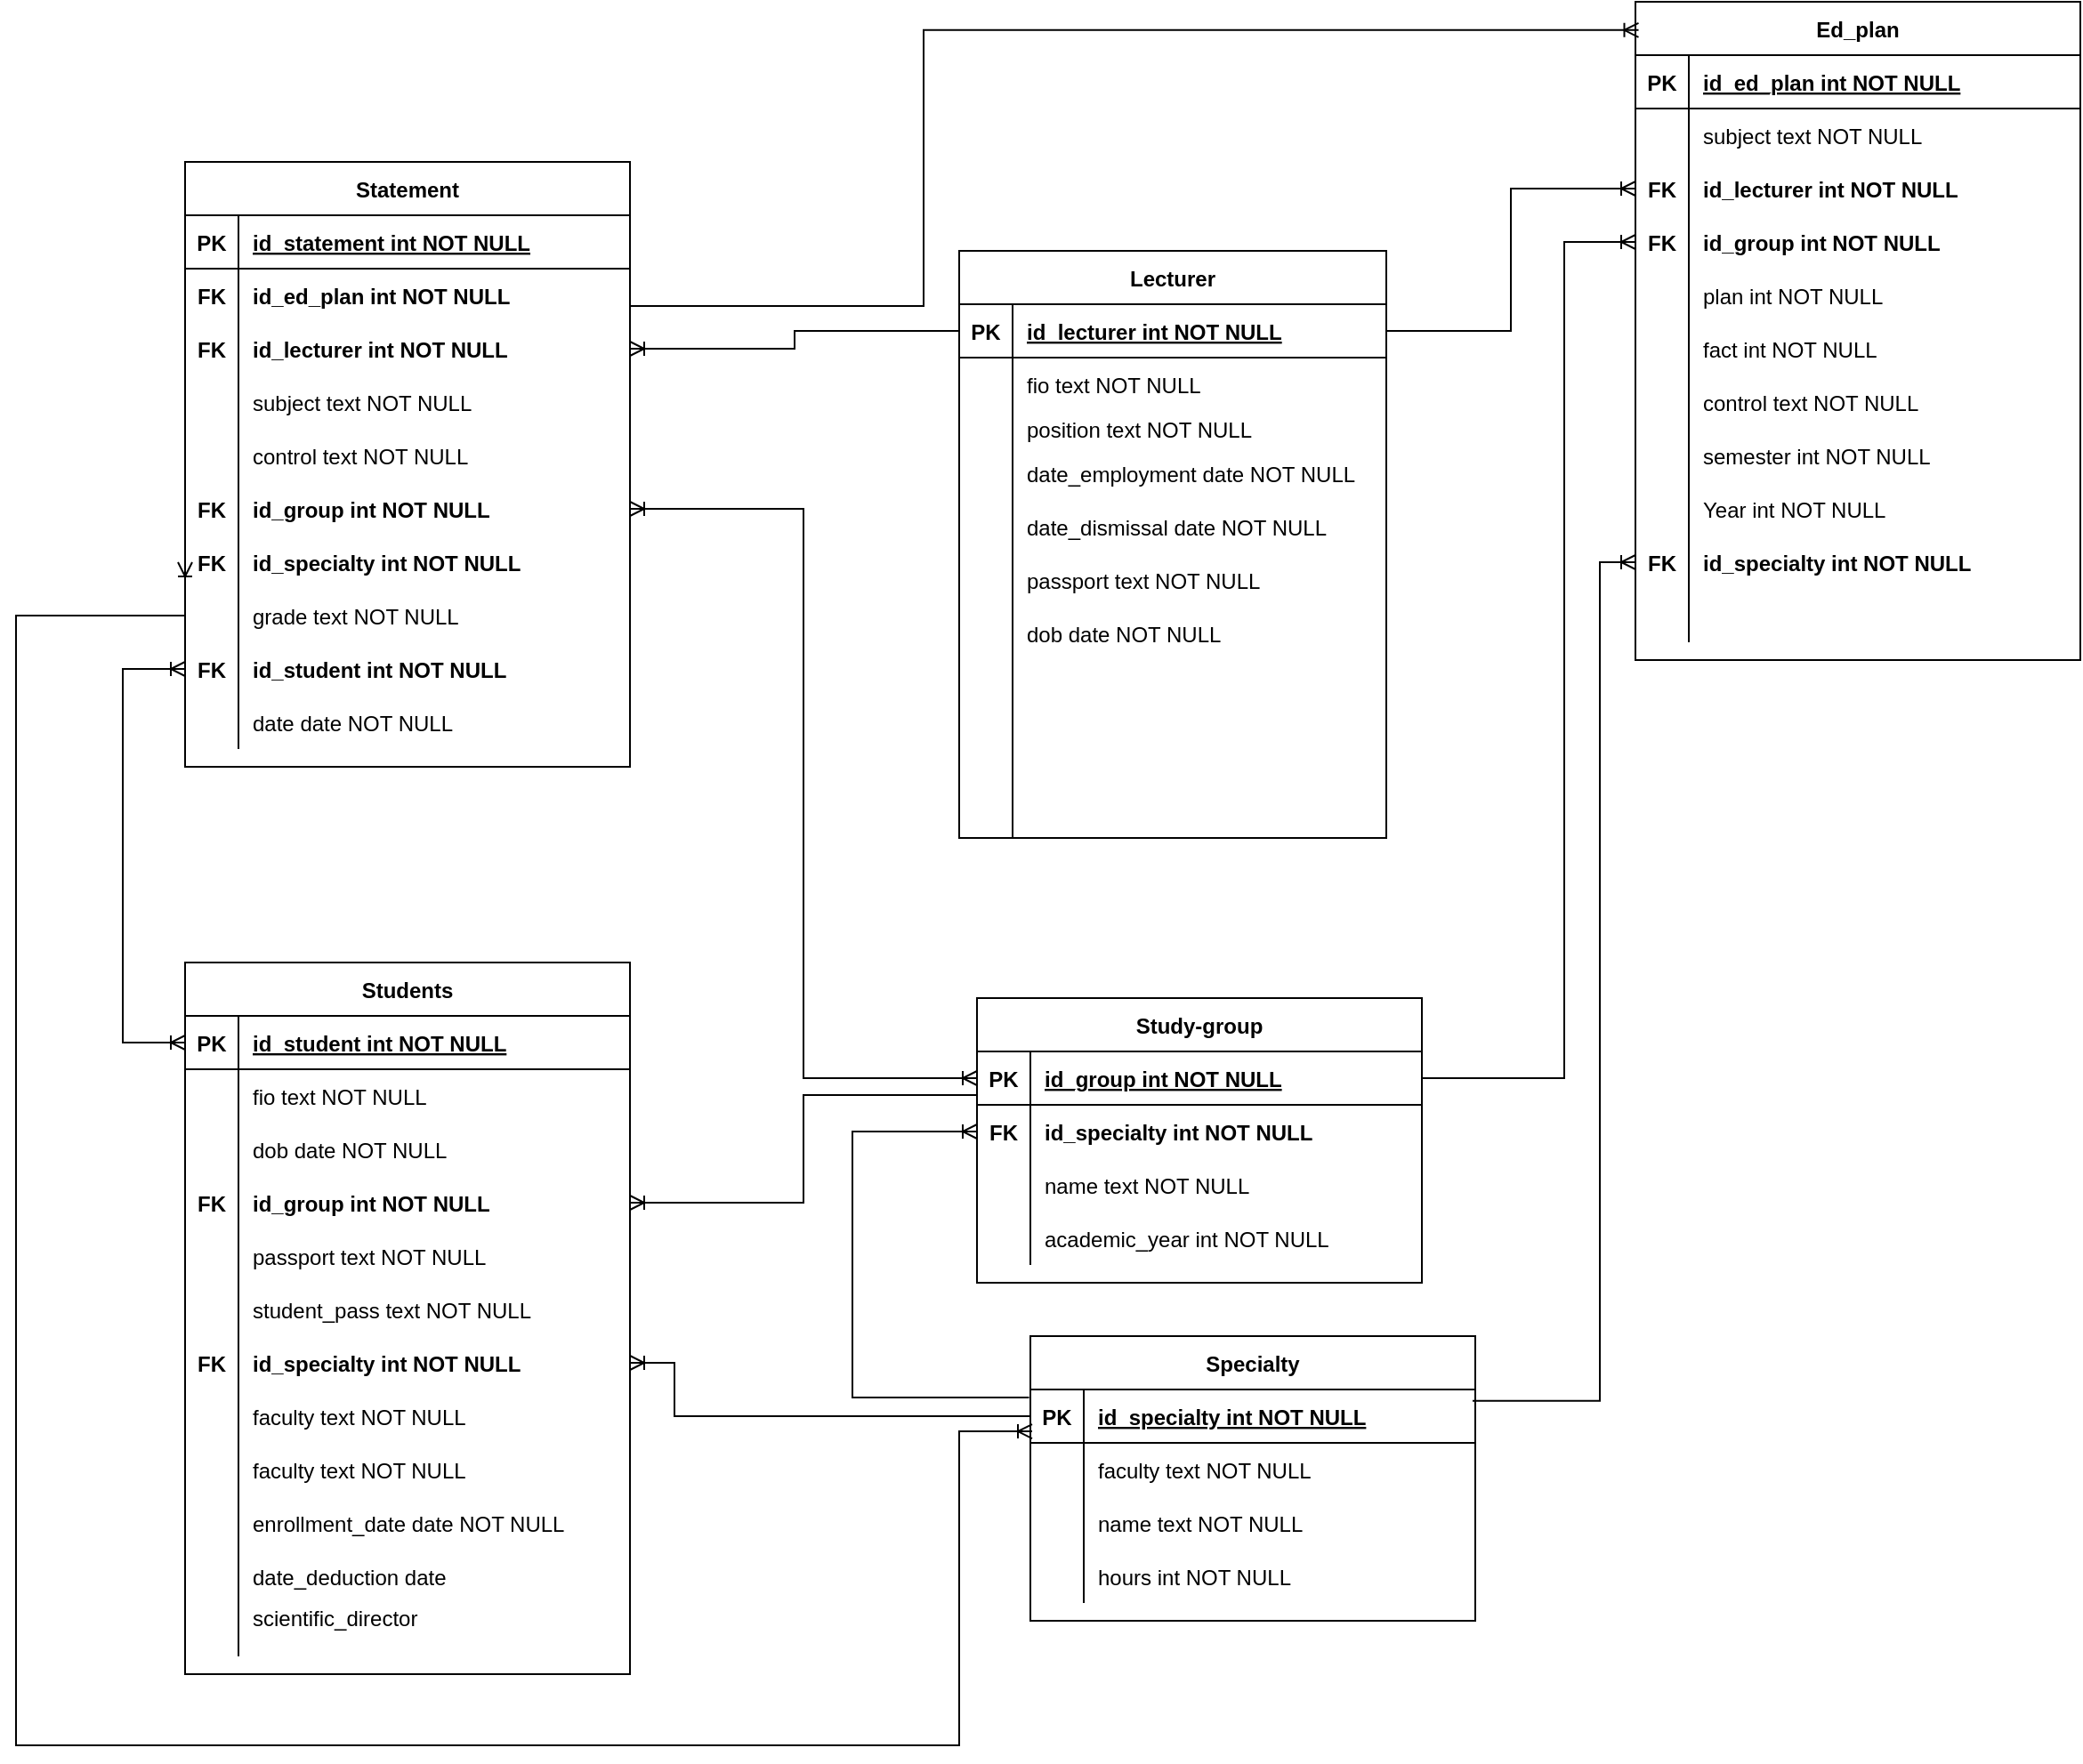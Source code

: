 <mxfile version="24.7.6">
  <diagram id="R2lEEEUBdFMjLlhIrx00" name="Page-1">
    <mxGraphModel dx="3105" dy="2538" grid="1" gridSize="10" guides="1" tooltips="1" connect="1" arrows="1" fold="1" page="1" pageScale="1" pageWidth="850" pageHeight="1100" math="0" shadow="0" extFonts="Permanent Marker^https://fonts.googleapis.com/css?family=Permanent+Marker">
      <root>
        <mxCell id="0" />
        <mxCell id="1" parent="0" />
        <mxCell id="C-vyLk0tnHw3VtMMgP7b-2" value="Study-group" style="shape=table;startSize=30;container=1;collapsible=1;childLayout=tableLayout;fixedRows=1;rowLines=0;fontStyle=1;align=center;resizeLast=1;" parent="1" vertex="1">
          <mxGeometry x="620" y="300" width="250" height="160" as="geometry" />
        </mxCell>
        <mxCell id="C-vyLk0tnHw3VtMMgP7b-3" value="" style="shape=partialRectangle;collapsible=0;dropTarget=0;pointerEvents=0;fillColor=none;points=[[0,0.5],[1,0.5]];portConstraint=eastwest;top=0;left=0;right=0;bottom=1;" parent="C-vyLk0tnHw3VtMMgP7b-2" vertex="1">
          <mxGeometry y="30" width="250" height="30" as="geometry" />
        </mxCell>
        <mxCell id="C-vyLk0tnHw3VtMMgP7b-4" value="PK" style="shape=partialRectangle;overflow=hidden;connectable=0;fillColor=none;top=0;left=0;bottom=0;right=0;fontStyle=1;" parent="C-vyLk0tnHw3VtMMgP7b-3" vertex="1">
          <mxGeometry width="30" height="30" as="geometry">
            <mxRectangle width="30" height="30" as="alternateBounds" />
          </mxGeometry>
        </mxCell>
        <mxCell id="C-vyLk0tnHw3VtMMgP7b-5" value="id_group int NOT NULL " style="shape=partialRectangle;overflow=hidden;connectable=0;fillColor=none;top=0;left=0;bottom=0;right=0;align=left;spacingLeft=6;fontStyle=5;" parent="C-vyLk0tnHw3VtMMgP7b-3" vertex="1">
          <mxGeometry x="30" width="220" height="30" as="geometry">
            <mxRectangle width="220" height="30" as="alternateBounds" />
          </mxGeometry>
        </mxCell>
        <mxCell id="C-vyLk0tnHw3VtMMgP7b-6" value="" style="shape=partialRectangle;collapsible=0;dropTarget=0;pointerEvents=0;fillColor=none;points=[[0,0.5],[1,0.5]];portConstraint=eastwest;top=0;left=0;right=0;bottom=0;" parent="C-vyLk0tnHw3VtMMgP7b-2" vertex="1">
          <mxGeometry y="60" width="250" height="30" as="geometry" />
        </mxCell>
        <mxCell id="C-vyLk0tnHw3VtMMgP7b-7" value="FK" style="shape=partialRectangle;overflow=hidden;connectable=0;fillColor=none;top=0;left=0;bottom=0;right=0;fontStyle=1" parent="C-vyLk0tnHw3VtMMgP7b-6" vertex="1">
          <mxGeometry width="30" height="30" as="geometry">
            <mxRectangle width="30" height="30" as="alternateBounds" />
          </mxGeometry>
        </mxCell>
        <mxCell id="C-vyLk0tnHw3VtMMgP7b-8" value="id_specialty int NOT NULL" style="shape=partialRectangle;overflow=hidden;connectable=0;fillColor=none;top=0;left=0;bottom=0;right=0;align=left;spacingLeft=6;fontStyle=1" parent="C-vyLk0tnHw3VtMMgP7b-6" vertex="1">
          <mxGeometry x="30" width="220" height="30" as="geometry">
            <mxRectangle width="220" height="30" as="alternateBounds" />
          </mxGeometry>
        </mxCell>
        <mxCell id="C-vyLk0tnHw3VtMMgP7b-9" value="" style="shape=partialRectangle;collapsible=0;dropTarget=0;pointerEvents=0;fillColor=none;points=[[0,0.5],[1,0.5]];portConstraint=eastwest;top=0;left=0;right=0;bottom=0;" parent="C-vyLk0tnHw3VtMMgP7b-2" vertex="1">
          <mxGeometry y="90" width="250" height="30" as="geometry" />
        </mxCell>
        <mxCell id="C-vyLk0tnHw3VtMMgP7b-10" value="" style="shape=partialRectangle;overflow=hidden;connectable=0;fillColor=none;top=0;left=0;bottom=0;right=0;" parent="C-vyLk0tnHw3VtMMgP7b-9" vertex="1">
          <mxGeometry width="30" height="30" as="geometry">
            <mxRectangle width="30" height="30" as="alternateBounds" />
          </mxGeometry>
        </mxCell>
        <mxCell id="C-vyLk0tnHw3VtMMgP7b-11" value="name text NOT NULL" style="shape=partialRectangle;overflow=hidden;connectable=0;fillColor=none;top=0;left=0;bottom=0;right=0;align=left;spacingLeft=6;" parent="C-vyLk0tnHw3VtMMgP7b-9" vertex="1">
          <mxGeometry x="30" width="220" height="30" as="geometry">
            <mxRectangle width="220" height="30" as="alternateBounds" />
          </mxGeometry>
        </mxCell>
        <mxCell id="3FC9JmjMIG9pnzPHYjQ4-32" value="" style="shape=partialRectangle;collapsible=0;dropTarget=0;pointerEvents=0;fillColor=none;points=[[0,0.5],[1,0.5]];portConstraint=eastwest;top=0;left=0;right=0;bottom=0;" parent="C-vyLk0tnHw3VtMMgP7b-2" vertex="1">
          <mxGeometry y="120" width="250" height="30" as="geometry" />
        </mxCell>
        <mxCell id="3FC9JmjMIG9pnzPHYjQ4-33" value="" style="shape=partialRectangle;overflow=hidden;connectable=0;fillColor=none;top=0;left=0;bottom=0;right=0;" parent="3FC9JmjMIG9pnzPHYjQ4-32" vertex="1">
          <mxGeometry width="30" height="30" as="geometry">
            <mxRectangle width="30" height="30" as="alternateBounds" />
          </mxGeometry>
        </mxCell>
        <mxCell id="3FC9JmjMIG9pnzPHYjQ4-34" value="аcademic_year int NOT NULL" style="shape=partialRectangle;overflow=hidden;connectable=0;fillColor=none;top=0;left=0;bottom=0;right=0;align=left;spacingLeft=6;" parent="3FC9JmjMIG9pnzPHYjQ4-32" vertex="1">
          <mxGeometry x="30" width="220" height="30" as="geometry">
            <mxRectangle width="220" height="30" as="alternateBounds" />
          </mxGeometry>
        </mxCell>
        <mxCell id="C-vyLk0tnHw3VtMMgP7b-13" value="Specialty" style="shape=table;startSize=30;container=1;collapsible=1;childLayout=tableLayout;fixedRows=1;rowLines=0;fontStyle=1;align=center;resizeLast=1;" parent="1" vertex="1">
          <mxGeometry x="650" y="490" width="250" height="160" as="geometry" />
        </mxCell>
        <mxCell id="C-vyLk0tnHw3VtMMgP7b-14" value="" style="shape=partialRectangle;collapsible=0;dropTarget=0;pointerEvents=0;fillColor=none;points=[[0,0.5],[1,0.5]];portConstraint=eastwest;top=0;left=0;right=0;bottom=1;" parent="C-vyLk0tnHw3VtMMgP7b-13" vertex="1">
          <mxGeometry y="30" width="250" height="30" as="geometry" />
        </mxCell>
        <mxCell id="C-vyLk0tnHw3VtMMgP7b-15" value="PK" style="shape=partialRectangle;overflow=hidden;connectable=0;fillColor=none;top=0;left=0;bottom=0;right=0;fontStyle=1;" parent="C-vyLk0tnHw3VtMMgP7b-14" vertex="1">
          <mxGeometry width="30" height="30" as="geometry">
            <mxRectangle width="30" height="30" as="alternateBounds" />
          </mxGeometry>
        </mxCell>
        <mxCell id="C-vyLk0tnHw3VtMMgP7b-16" value="id_specialty int NOT NULL " style="shape=partialRectangle;overflow=hidden;connectable=0;fillColor=none;top=0;left=0;bottom=0;right=0;align=left;spacingLeft=6;fontStyle=5;" parent="C-vyLk0tnHw3VtMMgP7b-14" vertex="1">
          <mxGeometry x="30" width="220" height="30" as="geometry">
            <mxRectangle width="220" height="30" as="alternateBounds" />
          </mxGeometry>
        </mxCell>
        <mxCell id="C-vyLk0tnHw3VtMMgP7b-17" value="" style="shape=partialRectangle;collapsible=0;dropTarget=0;pointerEvents=0;fillColor=none;points=[[0,0.5],[1,0.5]];portConstraint=eastwest;top=0;left=0;right=0;bottom=0;" parent="C-vyLk0tnHw3VtMMgP7b-13" vertex="1">
          <mxGeometry y="60" width="250" height="30" as="geometry" />
        </mxCell>
        <mxCell id="C-vyLk0tnHw3VtMMgP7b-18" value="" style="shape=partialRectangle;overflow=hidden;connectable=0;fillColor=none;top=0;left=0;bottom=0;right=0;" parent="C-vyLk0tnHw3VtMMgP7b-17" vertex="1">
          <mxGeometry width="30" height="30" as="geometry">
            <mxRectangle width="30" height="30" as="alternateBounds" />
          </mxGeometry>
        </mxCell>
        <mxCell id="C-vyLk0tnHw3VtMMgP7b-19" value="faculty text NOT NULL" style="shape=partialRectangle;overflow=hidden;connectable=0;fillColor=none;top=0;left=0;bottom=0;right=0;align=left;spacingLeft=6;" parent="C-vyLk0tnHw3VtMMgP7b-17" vertex="1">
          <mxGeometry x="30" width="220" height="30" as="geometry">
            <mxRectangle width="220" height="30" as="alternateBounds" />
          </mxGeometry>
        </mxCell>
        <mxCell id="C-vyLk0tnHw3VtMMgP7b-20" value="" style="shape=partialRectangle;collapsible=0;dropTarget=0;pointerEvents=0;fillColor=none;points=[[0,0.5],[1,0.5]];portConstraint=eastwest;top=0;left=0;right=0;bottom=0;" parent="C-vyLk0tnHw3VtMMgP7b-13" vertex="1">
          <mxGeometry y="90" width="250" height="30" as="geometry" />
        </mxCell>
        <mxCell id="C-vyLk0tnHw3VtMMgP7b-21" value="" style="shape=partialRectangle;overflow=hidden;connectable=0;fillColor=none;top=0;left=0;bottom=0;right=0;" parent="C-vyLk0tnHw3VtMMgP7b-20" vertex="1">
          <mxGeometry width="30" height="30" as="geometry">
            <mxRectangle width="30" height="30" as="alternateBounds" />
          </mxGeometry>
        </mxCell>
        <mxCell id="C-vyLk0tnHw3VtMMgP7b-22" value="name text NOT NULL" style="shape=partialRectangle;overflow=hidden;connectable=0;fillColor=none;top=0;left=0;bottom=0;right=0;align=left;spacingLeft=6;" parent="C-vyLk0tnHw3VtMMgP7b-20" vertex="1">
          <mxGeometry x="30" width="220" height="30" as="geometry">
            <mxRectangle width="220" height="30" as="alternateBounds" />
          </mxGeometry>
        </mxCell>
        <mxCell id="3FC9JmjMIG9pnzPHYjQ4-35" value="" style="shape=partialRectangle;collapsible=0;dropTarget=0;pointerEvents=0;fillColor=none;points=[[0,0.5],[1,0.5]];portConstraint=eastwest;top=0;left=0;right=0;bottom=0;" parent="C-vyLk0tnHw3VtMMgP7b-13" vertex="1">
          <mxGeometry y="120" width="250" height="30" as="geometry" />
        </mxCell>
        <mxCell id="3FC9JmjMIG9pnzPHYjQ4-36" value="" style="shape=partialRectangle;overflow=hidden;connectable=0;fillColor=none;top=0;left=0;bottom=0;right=0;" parent="3FC9JmjMIG9pnzPHYjQ4-35" vertex="1">
          <mxGeometry width="30" height="30" as="geometry">
            <mxRectangle width="30" height="30" as="alternateBounds" />
          </mxGeometry>
        </mxCell>
        <mxCell id="3FC9JmjMIG9pnzPHYjQ4-37" value="hours int NOT NULL" style="shape=partialRectangle;overflow=hidden;connectable=0;fillColor=none;top=0;left=0;bottom=0;right=0;align=left;spacingLeft=6;" parent="3FC9JmjMIG9pnzPHYjQ4-35" vertex="1">
          <mxGeometry x="30" width="220" height="30" as="geometry">
            <mxRectangle width="220" height="30" as="alternateBounds" />
          </mxGeometry>
        </mxCell>
        <mxCell id="C-vyLk0tnHw3VtMMgP7b-23" value="Students" style="shape=table;startSize=30;container=1;collapsible=1;childLayout=tableLayout;fixedRows=1;rowLines=0;fontStyle=1;align=center;resizeLast=1;" parent="1" vertex="1">
          <mxGeometry x="175" y="280" width="250" height="400" as="geometry" />
        </mxCell>
        <mxCell id="C-vyLk0tnHw3VtMMgP7b-24" value="" style="shape=partialRectangle;collapsible=0;dropTarget=0;pointerEvents=0;fillColor=none;points=[[0,0.5],[1,0.5]];portConstraint=eastwest;top=0;left=0;right=0;bottom=1;" parent="C-vyLk0tnHw3VtMMgP7b-23" vertex="1">
          <mxGeometry y="30" width="250" height="30" as="geometry" />
        </mxCell>
        <mxCell id="C-vyLk0tnHw3VtMMgP7b-25" value="PK" style="shape=partialRectangle;overflow=hidden;connectable=0;fillColor=none;top=0;left=0;bottom=0;right=0;fontStyle=1;" parent="C-vyLk0tnHw3VtMMgP7b-24" vertex="1">
          <mxGeometry width="30" height="30" as="geometry">
            <mxRectangle width="30" height="30" as="alternateBounds" />
          </mxGeometry>
        </mxCell>
        <mxCell id="C-vyLk0tnHw3VtMMgP7b-26" value="id_student int NOT NULL" style="shape=partialRectangle;overflow=hidden;connectable=0;fillColor=none;top=0;left=0;bottom=0;right=0;align=left;spacingLeft=6;fontStyle=5;" parent="C-vyLk0tnHw3VtMMgP7b-24" vertex="1">
          <mxGeometry x="30" width="220" height="30" as="geometry">
            <mxRectangle width="220" height="30" as="alternateBounds" />
          </mxGeometry>
        </mxCell>
        <mxCell id="C-vyLk0tnHw3VtMMgP7b-27" value="" style="shape=partialRectangle;collapsible=0;dropTarget=0;pointerEvents=0;fillColor=none;points=[[0,0.5],[1,0.5]];portConstraint=eastwest;top=0;left=0;right=0;bottom=0;" parent="C-vyLk0tnHw3VtMMgP7b-23" vertex="1">
          <mxGeometry y="60" width="250" height="30" as="geometry" />
        </mxCell>
        <mxCell id="C-vyLk0tnHw3VtMMgP7b-28" value="" style="shape=partialRectangle;overflow=hidden;connectable=0;fillColor=none;top=0;left=0;bottom=0;right=0;" parent="C-vyLk0tnHw3VtMMgP7b-27" vertex="1">
          <mxGeometry width="30" height="30" as="geometry">
            <mxRectangle width="30" height="30" as="alternateBounds" />
          </mxGeometry>
        </mxCell>
        <mxCell id="C-vyLk0tnHw3VtMMgP7b-29" value="fio text NOT NULL" style="shape=partialRectangle;overflow=hidden;connectable=0;fillColor=none;top=0;left=0;bottom=0;right=0;align=left;spacingLeft=6;" parent="C-vyLk0tnHw3VtMMgP7b-27" vertex="1">
          <mxGeometry x="30" width="220" height="30" as="geometry">
            <mxRectangle width="220" height="30" as="alternateBounds" />
          </mxGeometry>
        </mxCell>
        <mxCell id="3FC9JmjMIG9pnzPHYjQ4-2" value="" style="shape=partialRectangle;collapsible=0;dropTarget=0;pointerEvents=0;fillColor=none;points=[[0,0.5],[1,0.5]];portConstraint=eastwest;top=0;left=0;right=0;bottom=0;" parent="C-vyLk0tnHw3VtMMgP7b-23" vertex="1">
          <mxGeometry y="90" width="250" height="30" as="geometry" />
        </mxCell>
        <mxCell id="3FC9JmjMIG9pnzPHYjQ4-3" value="" style="shape=partialRectangle;overflow=hidden;connectable=0;fillColor=none;top=0;left=0;bottom=0;right=0;" parent="3FC9JmjMIG9pnzPHYjQ4-2" vertex="1">
          <mxGeometry width="30" height="30" as="geometry">
            <mxRectangle width="30" height="30" as="alternateBounds" />
          </mxGeometry>
        </mxCell>
        <mxCell id="3FC9JmjMIG9pnzPHYjQ4-4" value="dob date NOT NULL" style="shape=partialRectangle;overflow=hidden;connectable=0;fillColor=none;top=0;left=0;bottom=0;right=0;align=left;spacingLeft=6;" parent="3FC9JmjMIG9pnzPHYjQ4-2" vertex="1">
          <mxGeometry x="30" width="220" height="30" as="geometry">
            <mxRectangle width="220" height="30" as="alternateBounds" />
          </mxGeometry>
        </mxCell>
        <mxCell id="3FC9JmjMIG9pnzPHYjQ4-20" value="" style="shape=partialRectangle;collapsible=0;dropTarget=0;pointerEvents=0;fillColor=none;points=[[0,0.5],[1,0.5]];portConstraint=eastwest;top=0;left=0;right=0;bottom=0;" parent="C-vyLk0tnHw3VtMMgP7b-23" vertex="1">
          <mxGeometry y="120" width="250" height="30" as="geometry" />
        </mxCell>
        <mxCell id="3FC9JmjMIG9pnzPHYjQ4-21" value="FK" style="shape=partialRectangle;overflow=hidden;connectable=0;fillColor=none;top=0;left=0;bottom=0;right=0;fontStyle=1" parent="3FC9JmjMIG9pnzPHYjQ4-20" vertex="1">
          <mxGeometry width="30" height="30" as="geometry">
            <mxRectangle width="30" height="30" as="alternateBounds" />
          </mxGeometry>
        </mxCell>
        <mxCell id="3FC9JmjMIG9pnzPHYjQ4-22" value="id_group int NOT NULL" style="shape=partialRectangle;overflow=hidden;connectable=0;fillColor=none;top=0;left=0;bottom=0;right=0;align=left;spacingLeft=6;fontStyle=1" parent="3FC9JmjMIG9pnzPHYjQ4-20" vertex="1">
          <mxGeometry x="30" width="220" height="30" as="geometry">
            <mxRectangle width="220" height="30" as="alternateBounds" />
          </mxGeometry>
        </mxCell>
        <mxCell id="3FC9JmjMIG9pnzPHYjQ4-5" value="" style="shape=partialRectangle;collapsible=0;dropTarget=0;pointerEvents=0;fillColor=none;points=[[0,0.5],[1,0.5]];portConstraint=eastwest;top=0;left=0;right=0;bottom=0;" parent="C-vyLk0tnHw3VtMMgP7b-23" vertex="1">
          <mxGeometry y="150" width="250" height="30" as="geometry" />
        </mxCell>
        <mxCell id="3FC9JmjMIG9pnzPHYjQ4-6" value="" style="shape=partialRectangle;overflow=hidden;connectable=0;fillColor=none;top=0;left=0;bottom=0;right=0;" parent="3FC9JmjMIG9pnzPHYjQ4-5" vertex="1">
          <mxGeometry width="30" height="30" as="geometry">
            <mxRectangle width="30" height="30" as="alternateBounds" />
          </mxGeometry>
        </mxCell>
        <mxCell id="3FC9JmjMIG9pnzPHYjQ4-7" value="passport text NOT NULL" style="shape=partialRectangle;overflow=hidden;connectable=0;fillColor=none;top=0;left=0;bottom=0;right=0;align=left;spacingLeft=6;" parent="3FC9JmjMIG9pnzPHYjQ4-5" vertex="1">
          <mxGeometry x="30" width="220" height="30" as="geometry">
            <mxRectangle width="220" height="30" as="alternateBounds" />
          </mxGeometry>
        </mxCell>
        <mxCell id="3FC9JmjMIG9pnzPHYjQ4-8" value="" style="shape=partialRectangle;collapsible=0;dropTarget=0;pointerEvents=0;fillColor=none;points=[[0,0.5],[1,0.5]];portConstraint=eastwest;top=0;left=0;right=0;bottom=0;" parent="C-vyLk0tnHw3VtMMgP7b-23" vertex="1">
          <mxGeometry y="180" width="250" height="30" as="geometry" />
        </mxCell>
        <mxCell id="3FC9JmjMIG9pnzPHYjQ4-9" value="" style="shape=partialRectangle;overflow=hidden;connectable=0;fillColor=none;top=0;left=0;bottom=0;right=0;" parent="3FC9JmjMIG9pnzPHYjQ4-8" vertex="1">
          <mxGeometry width="30" height="30" as="geometry">
            <mxRectangle width="30" height="30" as="alternateBounds" />
          </mxGeometry>
        </mxCell>
        <mxCell id="3FC9JmjMIG9pnzPHYjQ4-10" value="student_pass text NOT NULL" style="shape=partialRectangle;overflow=hidden;connectable=0;fillColor=none;top=0;left=0;bottom=0;right=0;align=left;spacingLeft=6;" parent="3FC9JmjMIG9pnzPHYjQ4-8" vertex="1">
          <mxGeometry x="30" width="220" height="30" as="geometry">
            <mxRectangle width="220" height="30" as="alternateBounds" />
          </mxGeometry>
        </mxCell>
        <mxCell id="3FC9JmjMIG9pnzPHYjQ4-11" value="" style="shape=partialRectangle;collapsible=0;dropTarget=0;pointerEvents=0;fillColor=none;points=[[0,0.5],[1,0.5]];portConstraint=eastwest;top=0;left=0;right=0;bottom=0;" parent="C-vyLk0tnHw3VtMMgP7b-23" vertex="1">
          <mxGeometry y="210" width="250" height="30" as="geometry" />
        </mxCell>
        <mxCell id="3FC9JmjMIG9pnzPHYjQ4-12" value="FK" style="shape=partialRectangle;overflow=hidden;connectable=0;fillColor=none;top=0;left=0;bottom=0;right=0;fontStyle=1" parent="3FC9JmjMIG9pnzPHYjQ4-11" vertex="1">
          <mxGeometry width="30" height="30" as="geometry">
            <mxRectangle width="30" height="30" as="alternateBounds" />
          </mxGeometry>
        </mxCell>
        <mxCell id="3FC9JmjMIG9pnzPHYjQ4-13" value="id_specialty int NOT NULL" style="shape=partialRectangle;overflow=hidden;connectable=0;fillColor=none;top=0;left=0;bottom=0;right=0;align=left;spacingLeft=6;fontStyle=1" parent="3FC9JmjMIG9pnzPHYjQ4-11" vertex="1">
          <mxGeometry x="30" width="220" height="30" as="geometry">
            <mxRectangle width="220" height="30" as="alternateBounds" />
          </mxGeometry>
        </mxCell>
        <mxCell id="3FC9JmjMIG9pnzPHYjQ4-14" value="" style="shape=partialRectangle;collapsible=0;dropTarget=0;pointerEvents=0;fillColor=none;points=[[0,0.5],[1,0.5]];portConstraint=eastwest;top=0;left=0;right=0;bottom=0;" parent="C-vyLk0tnHw3VtMMgP7b-23" vertex="1">
          <mxGeometry y="240" width="250" height="30" as="geometry" />
        </mxCell>
        <mxCell id="3FC9JmjMIG9pnzPHYjQ4-15" value="" style="shape=partialRectangle;overflow=hidden;connectable=0;fillColor=none;top=0;left=0;bottom=0;right=0;" parent="3FC9JmjMIG9pnzPHYjQ4-14" vertex="1">
          <mxGeometry width="30" height="30" as="geometry">
            <mxRectangle width="30" height="30" as="alternateBounds" />
          </mxGeometry>
        </mxCell>
        <mxCell id="3FC9JmjMIG9pnzPHYjQ4-16" value="faculty text NOT NULL" style="shape=partialRectangle;overflow=hidden;connectable=0;fillColor=none;top=0;left=0;bottom=0;right=0;align=left;spacingLeft=6;" parent="3FC9JmjMIG9pnzPHYjQ4-14" vertex="1">
          <mxGeometry x="30" width="220" height="30" as="geometry">
            <mxRectangle width="220" height="30" as="alternateBounds" />
          </mxGeometry>
        </mxCell>
        <mxCell id="3FC9JmjMIG9pnzPHYjQ4-17" value="" style="shape=partialRectangle;collapsible=0;dropTarget=0;pointerEvents=0;fillColor=none;points=[[0,0.5],[1,0.5]];portConstraint=eastwest;top=0;left=0;right=0;bottom=0;" parent="C-vyLk0tnHw3VtMMgP7b-23" vertex="1">
          <mxGeometry y="270" width="250" height="30" as="geometry" />
        </mxCell>
        <mxCell id="3FC9JmjMIG9pnzPHYjQ4-18" value="" style="shape=partialRectangle;overflow=hidden;connectable=0;fillColor=none;top=0;left=0;bottom=0;right=0;" parent="3FC9JmjMIG9pnzPHYjQ4-17" vertex="1">
          <mxGeometry width="30" height="30" as="geometry">
            <mxRectangle width="30" height="30" as="alternateBounds" />
          </mxGeometry>
        </mxCell>
        <mxCell id="3FC9JmjMIG9pnzPHYjQ4-19" value="faculty text NOT NULL" style="shape=partialRectangle;overflow=hidden;connectable=0;fillColor=none;top=0;left=0;bottom=0;right=0;align=left;spacingLeft=6;" parent="3FC9JmjMIG9pnzPHYjQ4-17" vertex="1">
          <mxGeometry x="30" width="220" height="30" as="geometry">
            <mxRectangle width="220" height="30" as="alternateBounds" />
          </mxGeometry>
        </mxCell>
        <mxCell id="3FC9JmjMIG9pnzPHYjQ4-23" value="" style="shape=partialRectangle;collapsible=0;dropTarget=0;pointerEvents=0;fillColor=none;points=[[0,0.5],[1,0.5]];portConstraint=eastwest;top=0;left=0;right=0;bottom=0;" parent="C-vyLk0tnHw3VtMMgP7b-23" vertex="1">
          <mxGeometry y="300" width="250" height="30" as="geometry" />
        </mxCell>
        <mxCell id="3FC9JmjMIG9pnzPHYjQ4-24" value="" style="shape=partialRectangle;overflow=hidden;connectable=0;fillColor=none;top=0;left=0;bottom=0;right=0;" parent="3FC9JmjMIG9pnzPHYjQ4-23" vertex="1">
          <mxGeometry width="30" height="30" as="geometry">
            <mxRectangle width="30" height="30" as="alternateBounds" />
          </mxGeometry>
        </mxCell>
        <mxCell id="3FC9JmjMIG9pnzPHYjQ4-25" value="enrollment_date date NOT NULL" style="shape=partialRectangle;overflow=hidden;connectable=0;fillColor=none;top=0;left=0;bottom=0;right=0;align=left;spacingLeft=6;" parent="3FC9JmjMIG9pnzPHYjQ4-23" vertex="1">
          <mxGeometry x="30" width="220" height="30" as="geometry">
            <mxRectangle width="220" height="30" as="alternateBounds" />
          </mxGeometry>
        </mxCell>
        <mxCell id="3FC9JmjMIG9pnzPHYjQ4-26" value="" style="shape=partialRectangle;collapsible=0;dropTarget=0;pointerEvents=0;fillColor=none;points=[[0,0.5],[1,0.5]];portConstraint=eastwest;top=0;left=0;right=0;bottom=0;" parent="C-vyLk0tnHw3VtMMgP7b-23" vertex="1">
          <mxGeometry y="330" width="250" height="30" as="geometry" />
        </mxCell>
        <mxCell id="3FC9JmjMIG9pnzPHYjQ4-27" value="" style="shape=partialRectangle;overflow=hidden;connectable=0;fillColor=none;top=0;left=0;bottom=0;right=0;" parent="3FC9JmjMIG9pnzPHYjQ4-26" vertex="1">
          <mxGeometry width="30" height="30" as="geometry">
            <mxRectangle width="30" height="30" as="alternateBounds" />
          </mxGeometry>
        </mxCell>
        <mxCell id="3FC9JmjMIG9pnzPHYjQ4-28" value="date_deduction date " style="shape=partialRectangle;overflow=hidden;connectable=0;fillColor=none;top=0;left=0;bottom=0;right=0;align=left;spacingLeft=6;" parent="3FC9JmjMIG9pnzPHYjQ4-26" vertex="1">
          <mxGeometry x="30" width="220" height="30" as="geometry">
            <mxRectangle width="220" height="30" as="alternateBounds" />
          </mxGeometry>
        </mxCell>
        <mxCell id="3FC9JmjMIG9pnzPHYjQ4-29" value="" style="shape=partialRectangle;collapsible=0;dropTarget=0;pointerEvents=0;fillColor=none;points=[[0,0.5],[1,0.5]];portConstraint=eastwest;top=0;left=0;right=0;bottom=0;" parent="C-vyLk0tnHw3VtMMgP7b-23" vertex="1">
          <mxGeometry y="360" width="250" height="30" as="geometry" />
        </mxCell>
        <mxCell id="3FC9JmjMIG9pnzPHYjQ4-30" value="" style="shape=partialRectangle;overflow=hidden;connectable=0;fillColor=none;top=0;left=0;bottom=0;right=0;" parent="3FC9JmjMIG9pnzPHYjQ4-29" vertex="1">
          <mxGeometry width="30" height="30" as="geometry">
            <mxRectangle width="30" height="30" as="alternateBounds" />
          </mxGeometry>
        </mxCell>
        <mxCell id="3FC9JmjMIG9pnzPHYjQ4-31" value="scientific_director&#xa;" style="shape=partialRectangle;overflow=hidden;connectable=0;fillColor=none;top=0;left=0;bottom=0;right=0;align=left;spacingLeft=6;" parent="3FC9JmjMIG9pnzPHYjQ4-29" vertex="1">
          <mxGeometry x="30" width="220" height="30" as="geometry">
            <mxRectangle width="220" height="30" as="alternateBounds" />
          </mxGeometry>
        </mxCell>
        <mxCell id="3FC9JmjMIG9pnzPHYjQ4-38" value="Lecturer" style="shape=table;startSize=30;container=1;collapsible=1;childLayout=tableLayout;fixedRows=1;rowLines=0;fontStyle=1;align=center;resizeLast=1;" parent="1" vertex="1">
          <mxGeometry x="610" y="-120" width="240" height="330" as="geometry">
            <mxRectangle x="270" y="560" width="80" height="30" as="alternateBounds" />
          </mxGeometry>
        </mxCell>
        <mxCell id="3FC9JmjMIG9pnzPHYjQ4-39" value="" style="shape=partialRectangle;collapsible=0;dropTarget=0;pointerEvents=0;fillColor=none;points=[[0,0.5],[1,0.5]];portConstraint=eastwest;top=0;left=0;right=0;bottom=1;" parent="3FC9JmjMIG9pnzPHYjQ4-38" vertex="1">
          <mxGeometry y="30" width="240" height="30" as="geometry" />
        </mxCell>
        <mxCell id="3FC9JmjMIG9pnzPHYjQ4-40" value="PK" style="shape=partialRectangle;overflow=hidden;connectable=0;fillColor=none;top=0;left=0;bottom=0;right=0;fontStyle=1;" parent="3FC9JmjMIG9pnzPHYjQ4-39" vertex="1">
          <mxGeometry width="30" height="30" as="geometry">
            <mxRectangle width="30" height="30" as="alternateBounds" />
          </mxGeometry>
        </mxCell>
        <mxCell id="3FC9JmjMIG9pnzPHYjQ4-41" value="id_lecturer int NOT NULL" style="shape=partialRectangle;overflow=hidden;connectable=0;fillColor=none;top=0;left=0;bottom=0;right=0;align=left;spacingLeft=6;fontStyle=5;" parent="3FC9JmjMIG9pnzPHYjQ4-39" vertex="1">
          <mxGeometry x="30" width="210" height="30" as="geometry">
            <mxRectangle width="210" height="30" as="alternateBounds" />
          </mxGeometry>
        </mxCell>
        <mxCell id="3FC9JmjMIG9pnzPHYjQ4-42" value="" style="shape=partialRectangle;collapsible=0;dropTarget=0;pointerEvents=0;fillColor=none;points=[[0,0.5],[1,0.5]];portConstraint=eastwest;top=0;left=0;right=0;bottom=0;" parent="3FC9JmjMIG9pnzPHYjQ4-38" vertex="1">
          <mxGeometry y="60" width="240" height="30" as="geometry" />
        </mxCell>
        <mxCell id="3FC9JmjMIG9pnzPHYjQ4-43" value="" style="shape=partialRectangle;overflow=hidden;connectable=0;fillColor=none;top=0;left=0;bottom=0;right=0;" parent="3FC9JmjMIG9pnzPHYjQ4-42" vertex="1">
          <mxGeometry width="30" height="30" as="geometry">
            <mxRectangle width="30" height="30" as="alternateBounds" />
          </mxGeometry>
        </mxCell>
        <mxCell id="3FC9JmjMIG9pnzPHYjQ4-44" value="fio text NOT NULL" style="shape=partialRectangle;overflow=hidden;connectable=0;fillColor=none;top=0;left=0;bottom=0;right=0;align=left;spacingLeft=6;" parent="3FC9JmjMIG9pnzPHYjQ4-42" vertex="1">
          <mxGeometry x="30" width="210" height="30" as="geometry">
            <mxRectangle width="210" height="30" as="alternateBounds" />
          </mxGeometry>
        </mxCell>
        <mxCell id="3FC9JmjMIG9pnzPHYjQ4-45" value="" style="shape=partialRectangle;collapsible=0;dropTarget=0;pointerEvents=0;fillColor=none;points=[[0,0.5],[1,0.5]];portConstraint=eastwest;top=0;left=0;right=0;bottom=0;" parent="3FC9JmjMIG9pnzPHYjQ4-38" vertex="1">
          <mxGeometry y="90" width="240" height="20" as="geometry" />
        </mxCell>
        <mxCell id="3FC9JmjMIG9pnzPHYjQ4-46" value="" style="shape=partialRectangle;overflow=hidden;connectable=0;fillColor=none;top=0;left=0;bottom=0;right=0;" parent="3FC9JmjMIG9pnzPHYjQ4-45" vertex="1">
          <mxGeometry width="30" height="20" as="geometry">
            <mxRectangle width="30" height="20" as="alternateBounds" />
          </mxGeometry>
        </mxCell>
        <mxCell id="3FC9JmjMIG9pnzPHYjQ4-47" value="position text NOT NULL" style="shape=partialRectangle;overflow=hidden;connectable=0;fillColor=none;top=0;left=0;bottom=0;right=0;align=left;spacingLeft=6;" parent="3FC9JmjMIG9pnzPHYjQ4-45" vertex="1">
          <mxGeometry x="30" width="210" height="20" as="geometry">
            <mxRectangle width="210" height="20" as="alternateBounds" />
          </mxGeometry>
        </mxCell>
        <mxCell id="3FC9JmjMIG9pnzPHYjQ4-48" value="" style="shape=partialRectangle;collapsible=0;dropTarget=0;pointerEvents=0;fillColor=none;points=[[0,0.5],[1,0.5]];portConstraint=eastwest;top=0;left=0;right=0;bottom=0;" parent="3FC9JmjMIG9pnzPHYjQ4-38" vertex="1">
          <mxGeometry y="110" width="240" height="30" as="geometry" />
        </mxCell>
        <mxCell id="3FC9JmjMIG9pnzPHYjQ4-49" value="" style="shape=partialRectangle;overflow=hidden;connectable=0;fillColor=none;top=0;left=0;bottom=0;right=0;" parent="3FC9JmjMIG9pnzPHYjQ4-48" vertex="1">
          <mxGeometry width="30" height="30" as="geometry">
            <mxRectangle width="30" height="30" as="alternateBounds" />
          </mxGeometry>
        </mxCell>
        <mxCell id="3FC9JmjMIG9pnzPHYjQ4-50" value="date_employment date NOT NULL" style="shape=partialRectangle;overflow=hidden;connectable=0;fillColor=none;top=0;left=0;bottom=0;right=0;align=left;spacingLeft=6;" parent="3FC9JmjMIG9pnzPHYjQ4-48" vertex="1">
          <mxGeometry x="30" width="210" height="30" as="geometry">
            <mxRectangle width="210" height="30" as="alternateBounds" />
          </mxGeometry>
        </mxCell>
        <mxCell id="3FC9JmjMIG9pnzPHYjQ4-51" value="" style="shape=partialRectangle;collapsible=0;dropTarget=0;pointerEvents=0;fillColor=none;points=[[0,0.5],[1,0.5]];portConstraint=eastwest;top=0;left=0;right=0;bottom=0;" parent="3FC9JmjMIG9pnzPHYjQ4-38" vertex="1">
          <mxGeometry y="140" width="240" height="30" as="geometry" />
        </mxCell>
        <mxCell id="3FC9JmjMIG9pnzPHYjQ4-52" value="" style="shape=partialRectangle;overflow=hidden;connectable=0;fillColor=none;top=0;left=0;bottom=0;right=0;" parent="3FC9JmjMIG9pnzPHYjQ4-51" vertex="1">
          <mxGeometry width="30" height="30" as="geometry">
            <mxRectangle width="30" height="30" as="alternateBounds" />
          </mxGeometry>
        </mxCell>
        <mxCell id="3FC9JmjMIG9pnzPHYjQ4-53" value="date_dismissal date NOT NULL" style="shape=partialRectangle;overflow=hidden;connectable=0;fillColor=none;top=0;left=0;bottom=0;right=0;align=left;spacingLeft=6;" parent="3FC9JmjMIG9pnzPHYjQ4-51" vertex="1">
          <mxGeometry x="30" width="210" height="30" as="geometry">
            <mxRectangle width="210" height="30" as="alternateBounds" />
          </mxGeometry>
        </mxCell>
        <mxCell id="3FC9JmjMIG9pnzPHYjQ4-54" value="" style="shape=partialRectangle;collapsible=0;dropTarget=0;pointerEvents=0;fillColor=none;points=[[0,0.5],[1,0.5]];portConstraint=eastwest;top=0;left=0;right=0;bottom=0;" parent="3FC9JmjMIG9pnzPHYjQ4-38" vertex="1">
          <mxGeometry y="170" width="240" height="30" as="geometry" />
        </mxCell>
        <mxCell id="3FC9JmjMIG9pnzPHYjQ4-55" value="" style="shape=partialRectangle;overflow=hidden;connectable=0;fillColor=none;top=0;left=0;bottom=0;right=0;" parent="3FC9JmjMIG9pnzPHYjQ4-54" vertex="1">
          <mxGeometry width="30" height="30" as="geometry">
            <mxRectangle width="30" height="30" as="alternateBounds" />
          </mxGeometry>
        </mxCell>
        <mxCell id="3FC9JmjMIG9pnzPHYjQ4-56" value="passport text NOT NULL" style="shape=partialRectangle;overflow=hidden;connectable=0;fillColor=none;top=0;left=0;bottom=0;right=0;align=left;spacingLeft=6;" parent="3FC9JmjMIG9pnzPHYjQ4-54" vertex="1">
          <mxGeometry x="30" width="210" height="30" as="geometry">
            <mxRectangle width="210" height="30" as="alternateBounds" />
          </mxGeometry>
        </mxCell>
        <mxCell id="3FC9JmjMIG9pnzPHYjQ4-57" value="" style="shape=partialRectangle;collapsible=0;dropTarget=0;pointerEvents=0;fillColor=none;points=[[0,0.5],[1,0.5]];portConstraint=eastwest;top=0;left=0;right=0;bottom=0;" parent="3FC9JmjMIG9pnzPHYjQ4-38" vertex="1">
          <mxGeometry y="200" width="240" height="30" as="geometry" />
        </mxCell>
        <mxCell id="3FC9JmjMIG9pnzPHYjQ4-58" value="" style="shape=partialRectangle;overflow=hidden;connectable=0;fillColor=none;top=0;left=0;bottom=0;right=0;" parent="3FC9JmjMIG9pnzPHYjQ4-57" vertex="1">
          <mxGeometry width="30" height="30" as="geometry">
            <mxRectangle width="30" height="30" as="alternateBounds" />
          </mxGeometry>
        </mxCell>
        <mxCell id="3FC9JmjMIG9pnzPHYjQ4-59" value="dob date NOT NULL" style="shape=partialRectangle;overflow=hidden;connectable=0;fillColor=none;top=0;left=0;bottom=0;right=0;align=left;spacingLeft=6;" parent="3FC9JmjMIG9pnzPHYjQ4-57" vertex="1">
          <mxGeometry x="30" width="210" height="30" as="geometry">
            <mxRectangle width="210" height="30" as="alternateBounds" />
          </mxGeometry>
        </mxCell>
        <mxCell id="3FC9JmjMIG9pnzPHYjQ4-72" value="" style="shape=partialRectangle;collapsible=0;dropTarget=0;pointerEvents=0;fillColor=none;points=[[0,0.5],[1,0.5]];portConstraint=eastwest;top=0;left=0;right=0;bottom=0;" parent="3FC9JmjMIG9pnzPHYjQ4-38" vertex="1">
          <mxGeometry y="230" width="240" height="20" as="geometry" />
        </mxCell>
        <mxCell id="3FC9JmjMIG9pnzPHYjQ4-73" value="" style="shape=partialRectangle;overflow=hidden;connectable=0;fillColor=none;top=0;left=0;bottom=0;right=0;" parent="3FC9JmjMIG9pnzPHYjQ4-72" vertex="1">
          <mxGeometry width="30" height="20" as="geometry">
            <mxRectangle width="30" height="20" as="alternateBounds" />
          </mxGeometry>
        </mxCell>
        <mxCell id="3FC9JmjMIG9pnzPHYjQ4-74" value="" style="shape=partialRectangle;overflow=hidden;connectable=0;fillColor=none;top=0;left=0;bottom=0;right=0;align=left;spacingLeft=6;" parent="3FC9JmjMIG9pnzPHYjQ4-72" vertex="1">
          <mxGeometry x="30" width="210" height="20" as="geometry">
            <mxRectangle width="210" height="20" as="alternateBounds" />
          </mxGeometry>
        </mxCell>
        <mxCell id="3FC9JmjMIG9pnzPHYjQ4-60" value="" style="shape=partialRectangle;collapsible=0;dropTarget=0;pointerEvents=0;fillColor=none;points=[[0,0.5],[1,0.5]];portConstraint=eastwest;top=0;left=0;right=0;bottom=0;" parent="3FC9JmjMIG9pnzPHYjQ4-38" vertex="1">
          <mxGeometry y="250" width="240" height="20" as="geometry" />
        </mxCell>
        <mxCell id="3FC9JmjMIG9pnzPHYjQ4-61" value="" style="shape=partialRectangle;overflow=hidden;connectable=0;fillColor=none;top=0;left=0;bottom=0;right=0;" parent="3FC9JmjMIG9pnzPHYjQ4-60" vertex="1">
          <mxGeometry width="30" height="20" as="geometry">
            <mxRectangle width="30" height="20" as="alternateBounds" />
          </mxGeometry>
        </mxCell>
        <mxCell id="3FC9JmjMIG9pnzPHYjQ4-62" value="" style="shape=partialRectangle;overflow=hidden;connectable=0;fillColor=none;top=0;left=0;bottom=0;right=0;align=left;spacingLeft=6;" parent="3FC9JmjMIG9pnzPHYjQ4-60" vertex="1">
          <mxGeometry x="30" width="210" height="20" as="geometry">
            <mxRectangle width="210" height="20" as="alternateBounds" />
          </mxGeometry>
        </mxCell>
        <mxCell id="3FC9JmjMIG9pnzPHYjQ4-66" value="" style="shape=partialRectangle;collapsible=0;dropTarget=0;pointerEvents=0;fillColor=none;points=[[0,0.5],[1,0.5]];portConstraint=eastwest;top=0;left=0;right=0;bottom=0;" parent="3FC9JmjMIG9pnzPHYjQ4-38" vertex="1">
          <mxGeometry y="270" width="240" height="20" as="geometry" />
        </mxCell>
        <mxCell id="3FC9JmjMIG9pnzPHYjQ4-67" value="" style="shape=partialRectangle;overflow=hidden;connectable=0;fillColor=none;top=0;left=0;bottom=0;right=0;" parent="3FC9JmjMIG9pnzPHYjQ4-66" vertex="1">
          <mxGeometry width="30" height="20" as="geometry">
            <mxRectangle width="30" height="20" as="alternateBounds" />
          </mxGeometry>
        </mxCell>
        <mxCell id="3FC9JmjMIG9pnzPHYjQ4-68" value="" style="shape=partialRectangle;overflow=hidden;connectable=0;fillColor=none;top=0;left=0;bottom=0;right=0;align=left;spacingLeft=6;" parent="3FC9JmjMIG9pnzPHYjQ4-66" vertex="1">
          <mxGeometry x="30" width="210" height="20" as="geometry">
            <mxRectangle width="210" height="20" as="alternateBounds" />
          </mxGeometry>
        </mxCell>
        <mxCell id="3FC9JmjMIG9pnzPHYjQ4-69" value="" style="shape=partialRectangle;collapsible=0;dropTarget=0;pointerEvents=0;fillColor=none;points=[[0,0.5],[1,0.5]];portConstraint=eastwest;top=0;left=0;right=0;bottom=0;" parent="3FC9JmjMIG9pnzPHYjQ4-38" vertex="1">
          <mxGeometry y="290" width="240" height="20" as="geometry" />
        </mxCell>
        <mxCell id="3FC9JmjMIG9pnzPHYjQ4-70" value="" style="shape=partialRectangle;overflow=hidden;connectable=0;fillColor=none;top=0;left=0;bottom=0;right=0;" parent="3FC9JmjMIG9pnzPHYjQ4-69" vertex="1">
          <mxGeometry width="30" height="20" as="geometry">
            <mxRectangle width="30" height="20" as="alternateBounds" />
          </mxGeometry>
        </mxCell>
        <mxCell id="3FC9JmjMIG9pnzPHYjQ4-71" value="" style="shape=partialRectangle;overflow=hidden;connectable=0;fillColor=none;top=0;left=0;bottom=0;right=0;align=left;spacingLeft=6;" parent="3FC9JmjMIG9pnzPHYjQ4-69" vertex="1">
          <mxGeometry x="30" width="210" height="20" as="geometry">
            <mxRectangle width="210" height="20" as="alternateBounds" />
          </mxGeometry>
        </mxCell>
        <mxCell id="3FC9JmjMIG9pnzPHYjQ4-63" value="" style="shape=partialRectangle;collapsible=0;dropTarget=0;pointerEvents=0;fillColor=none;points=[[0,0.5],[1,0.5]];portConstraint=eastwest;top=0;left=0;right=0;bottom=0;" parent="3FC9JmjMIG9pnzPHYjQ4-38" vertex="1">
          <mxGeometry y="310" width="240" height="20" as="geometry" />
        </mxCell>
        <mxCell id="3FC9JmjMIG9pnzPHYjQ4-64" value="" style="shape=partialRectangle;overflow=hidden;connectable=0;fillColor=none;top=0;left=0;bottom=0;right=0;" parent="3FC9JmjMIG9pnzPHYjQ4-63" vertex="1">
          <mxGeometry width="30" height="20" as="geometry">
            <mxRectangle width="30" height="20" as="alternateBounds" />
          </mxGeometry>
        </mxCell>
        <mxCell id="3FC9JmjMIG9pnzPHYjQ4-65" value="" style="shape=partialRectangle;overflow=hidden;connectable=0;fillColor=none;top=0;left=0;bottom=0;right=0;align=left;spacingLeft=6;" parent="3FC9JmjMIG9pnzPHYjQ4-63" vertex="1">
          <mxGeometry x="30" width="210" height="20" as="geometry">
            <mxRectangle width="210" height="20" as="alternateBounds" />
          </mxGeometry>
        </mxCell>
        <mxCell id="3FC9JmjMIG9pnzPHYjQ4-118" value="Ed_plan" style="shape=table;startSize=30;container=1;collapsible=1;childLayout=tableLayout;fixedRows=1;rowLines=0;fontStyle=1;align=center;resizeLast=1;" parent="1" vertex="1">
          <mxGeometry x="990" y="-260" width="250" height="370" as="geometry" />
        </mxCell>
        <mxCell id="3FC9JmjMIG9pnzPHYjQ4-119" value="" style="shape=partialRectangle;collapsible=0;dropTarget=0;pointerEvents=0;fillColor=none;points=[[0,0.5],[1,0.5]];portConstraint=eastwest;top=0;left=0;right=0;bottom=1;" parent="3FC9JmjMIG9pnzPHYjQ4-118" vertex="1">
          <mxGeometry y="30" width="250" height="30" as="geometry" />
        </mxCell>
        <mxCell id="3FC9JmjMIG9pnzPHYjQ4-120" value="PK" style="shape=partialRectangle;overflow=hidden;connectable=0;fillColor=none;top=0;left=0;bottom=0;right=0;fontStyle=1;" parent="3FC9JmjMIG9pnzPHYjQ4-119" vertex="1">
          <mxGeometry width="30" height="30" as="geometry">
            <mxRectangle width="30" height="30" as="alternateBounds" />
          </mxGeometry>
        </mxCell>
        <mxCell id="3FC9JmjMIG9pnzPHYjQ4-121" value="id_ed_plan int NOT NULL " style="shape=partialRectangle;overflow=hidden;connectable=0;fillColor=none;top=0;left=0;bottom=0;right=0;align=left;spacingLeft=6;fontStyle=5;" parent="3FC9JmjMIG9pnzPHYjQ4-119" vertex="1">
          <mxGeometry x="30" width="220" height="30" as="geometry">
            <mxRectangle width="220" height="30" as="alternateBounds" />
          </mxGeometry>
        </mxCell>
        <mxCell id="3FC9JmjMIG9pnzPHYjQ4-122" value="" style="shape=partialRectangle;collapsible=0;dropTarget=0;pointerEvents=0;fillColor=none;points=[[0,0.5],[1,0.5]];portConstraint=eastwest;top=0;left=0;right=0;bottom=0;" parent="3FC9JmjMIG9pnzPHYjQ4-118" vertex="1">
          <mxGeometry y="60" width="250" height="30" as="geometry" />
        </mxCell>
        <mxCell id="3FC9JmjMIG9pnzPHYjQ4-123" value="" style="shape=partialRectangle;overflow=hidden;connectable=0;fillColor=none;top=0;left=0;bottom=0;right=0;" parent="3FC9JmjMIG9pnzPHYjQ4-122" vertex="1">
          <mxGeometry width="30" height="30" as="geometry">
            <mxRectangle width="30" height="30" as="alternateBounds" />
          </mxGeometry>
        </mxCell>
        <mxCell id="3FC9JmjMIG9pnzPHYjQ4-124" value="subject text NOT NULL" style="shape=partialRectangle;overflow=hidden;connectable=0;fillColor=none;top=0;left=0;bottom=0;right=0;align=left;spacingLeft=6;" parent="3FC9JmjMIG9pnzPHYjQ4-122" vertex="1">
          <mxGeometry x="30" width="220" height="30" as="geometry">
            <mxRectangle width="220" height="30" as="alternateBounds" />
          </mxGeometry>
        </mxCell>
        <mxCell id="ZlkHPWFZkQztsYHZyaRu-4" value="" style="shape=partialRectangle;collapsible=0;dropTarget=0;pointerEvents=0;fillColor=none;points=[[0,0.5],[1,0.5]];portConstraint=eastwest;top=0;left=0;right=0;bottom=0;" parent="3FC9JmjMIG9pnzPHYjQ4-118" vertex="1">
          <mxGeometry y="90" width="250" height="30" as="geometry" />
        </mxCell>
        <mxCell id="ZlkHPWFZkQztsYHZyaRu-5" value="FK" style="shape=partialRectangle;overflow=hidden;connectable=0;fillColor=none;top=0;left=0;bottom=0;right=0;fontStyle=1" parent="ZlkHPWFZkQztsYHZyaRu-4" vertex="1">
          <mxGeometry width="30" height="30" as="geometry">
            <mxRectangle width="30" height="30" as="alternateBounds" />
          </mxGeometry>
        </mxCell>
        <mxCell id="ZlkHPWFZkQztsYHZyaRu-6" value="id_lecturer int NOT NULL" style="shape=partialRectangle;overflow=hidden;connectable=0;fillColor=none;top=0;left=0;bottom=0;right=0;align=left;spacingLeft=6;fontStyle=1" parent="ZlkHPWFZkQztsYHZyaRu-4" vertex="1">
          <mxGeometry x="30" width="220" height="30" as="geometry">
            <mxRectangle width="220" height="30" as="alternateBounds" />
          </mxGeometry>
        </mxCell>
        <mxCell id="3FC9JmjMIG9pnzPHYjQ4-132" value="" style="shape=partialRectangle;collapsible=0;dropTarget=0;pointerEvents=0;fillColor=none;points=[[0,0.5],[1,0.5]];portConstraint=eastwest;top=0;left=0;right=0;bottom=0;" parent="3FC9JmjMIG9pnzPHYjQ4-118" vertex="1">
          <mxGeometry y="120" width="250" height="30" as="geometry" />
        </mxCell>
        <mxCell id="3FC9JmjMIG9pnzPHYjQ4-133" value="FK" style="shape=partialRectangle;overflow=hidden;connectable=0;fillColor=none;top=0;left=0;bottom=0;right=0;fontStyle=1" parent="3FC9JmjMIG9pnzPHYjQ4-132" vertex="1">
          <mxGeometry width="30" height="30" as="geometry">
            <mxRectangle width="30" height="30" as="alternateBounds" />
          </mxGeometry>
        </mxCell>
        <mxCell id="3FC9JmjMIG9pnzPHYjQ4-134" value="id_group int NOT NULL" style="shape=partialRectangle;overflow=hidden;connectable=0;fillColor=none;top=0;left=0;bottom=0;right=0;align=left;spacingLeft=6;fontStyle=1" parent="3FC9JmjMIG9pnzPHYjQ4-132" vertex="1">
          <mxGeometry x="30" width="220" height="30" as="geometry">
            <mxRectangle width="220" height="30" as="alternateBounds" />
          </mxGeometry>
        </mxCell>
        <mxCell id="3FC9JmjMIG9pnzPHYjQ4-135" value="" style="shape=partialRectangle;collapsible=0;dropTarget=0;pointerEvents=0;fillColor=none;points=[[0,0.5],[1,0.5]];portConstraint=eastwest;top=0;left=0;right=0;bottom=0;" parent="3FC9JmjMIG9pnzPHYjQ4-118" vertex="1">
          <mxGeometry y="150" width="250" height="30" as="geometry" />
        </mxCell>
        <mxCell id="3FC9JmjMIG9pnzPHYjQ4-136" value="" style="shape=partialRectangle;overflow=hidden;connectable=0;fillColor=none;top=0;left=0;bottom=0;right=0;" parent="3FC9JmjMIG9pnzPHYjQ4-135" vertex="1">
          <mxGeometry width="30" height="30" as="geometry">
            <mxRectangle width="30" height="30" as="alternateBounds" />
          </mxGeometry>
        </mxCell>
        <mxCell id="3FC9JmjMIG9pnzPHYjQ4-137" value="plan int NOT NULL" style="shape=partialRectangle;overflow=hidden;connectable=0;fillColor=none;top=0;left=0;bottom=0;right=0;align=left;spacingLeft=6;" parent="3FC9JmjMIG9pnzPHYjQ4-135" vertex="1">
          <mxGeometry x="30" width="220" height="30" as="geometry">
            <mxRectangle width="220" height="30" as="alternateBounds" />
          </mxGeometry>
        </mxCell>
        <mxCell id="3FC9JmjMIG9pnzPHYjQ4-138" value="" style="shape=partialRectangle;collapsible=0;dropTarget=0;pointerEvents=0;fillColor=none;points=[[0,0.5],[1,0.5]];portConstraint=eastwest;top=0;left=0;right=0;bottom=0;" parent="3FC9JmjMIG9pnzPHYjQ4-118" vertex="1">
          <mxGeometry y="180" width="250" height="30" as="geometry" />
        </mxCell>
        <mxCell id="3FC9JmjMIG9pnzPHYjQ4-139" value="" style="shape=partialRectangle;overflow=hidden;connectable=0;fillColor=none;top=0;left=0;bottom=0;right=0;" parent="3FC9JmjMIG9pnzPHYjQ4-138" vertex="1">
          <mxGeometry width="30" height="30" as="geometry">
            <mxRectangle width="30" height="30" as="alternateBounds" />
          </mxGeometry>
        </mxCell>
        <mxCell id="3FC9JmjMIG9pnzPHYjQ4-140" value="fact int NOT NULL" style="shape=partialRectangle;overflow=hidden;connectable=0;fillColor=none;top=0;left=0;bottom=0;right=0;align=left;spacingLeft=6;" parent="3FC9JmjMIG9pnzPHYjQ4-138" vertex="1">
          <mxGeometry x="30" width="220" height="30" as="geometry">
            <mxRectangle width="220" height="30" as="alternateBounds" />
          </mxGeometry>
        </mxCell>
        <mxCell id="3FC9JmjMIG9pnzPHYjQ4-141" value="" style="shape=partialRectangle;collapsible=0;dropTarget=0;pointerEvents=0;fillColor=none;points=[[0,0.5],[1,0.5]];portConstraint=eastwest;top=0;left=0;right=0;bottom=0;" parent="3FC9JmjMIG9pnzPHYjQ4-118" vertex="1">
          <mxGeometry y="210" width="250" height="30" as="geometry" />
        </mxCell>
        <mxCell id="3FC9JmjMIG9pnzPHYjQ4-142" value="" style="shape=partialRectangle;overflow=hidden;connectable=0;fillColor=none;top=0;left=0;bottom=0;right=0;" parent="3FC9JmjMIG9pnzPHYjQ4-141" vertex="1">
          <mxGeometry width="30" height="30" as="geometry">
            <mxRectangle width="30" height="30" as="alternateBounds" />
          </mxGeometry>
        </mxCell>
        <mxCell id="3FC9JmjMIG9pnzPHYjQ4-143" value="control text NOT NULL" style="shape=partialRectangle;overflow=hidden;connectable=0;fillColor=none;top=0;left=0;bottom=0;right=0;align=left;spacingLeft=6;" parent="3FC9JmjMIG9pnzPHYjQ4-141" vertex="1">
          <mxGeometry x="30" width="220" height="30" as="geometry">
            <mxRectangle width="220" height="30" as="alternateBounds" />
          </mxGeometry>
        </mxCell>
        <mxCell id="3FC9JmjMIG9pnzPHYjQ4-144" value="" style="shape=partialRectangle;collapsible=0;dropTarget=0;pointerEvents=0;fillColor=none;points=[[0,0.5],[1,0.5]];portConstraint=eastwest;top=0;left=0;right=0;bottom=0;" parent="3FC9JmjMIG9pnzPHYjQ4-118" vertex="1">
          <mxGeometry y="240" width="250" height="30" as="geometry" />
        </mxCell>
        <mxCell id="3FC9JmjMIG9pnzPHYjQ4-145" value="" style="shape=partialRectangle;overflow=hidden;connectable=0;fillColor=none;top=0;left=0;bottom=0;right=0;" parent="3FC9JmjMIG9pnzPHYjQ4-144" vertex="1">
          <mxGeometry width="30" height="30" as="geometry">
            <mxRectangle width="30" height="30" as="alternateBounds" />
          </mxGeometry>
        </mxCell>
        <mxCell id="3FC9JmjMIG9pnzPHYjQ4-146" value="semester int NOT NULL" style="shape=partialRectangle;overflow=hidden;connectable=0;fillColor=none;top=0;left=0;bottom=0;right=0;align=left;spacingLeft=6;" parent="3FC9JmjMIG9pnzPHYjQ4-144" vertex="1">
          <mxGeometry x="30" width="220" height="30" as="geometry">
            <mxRectangle width="220" height="30" as="alternateBounds" />
          </mxGeometry>
        </mxCell>
        <mxCell id="3FC9JmjMIG9pnzPHYjQ4-147" value="" style="shape=partialRectangle;collapsible=0;dropTarget=0;pointerEvents=0;fillColor=none;points=[[0,0.5],[1,0.5]];portConstraint=eastwest;top=0;left=0;right=0;bottom=0;" parent="3FC9JmjMIG9pnzPHYjQ4-118" vertex="1">
          <mxGeometry y="270" width="250" height="30" as="geometry" />
        </mxCell>
        <mxCell id="3FC9JmjMIG9pnzPHYjQ4-148" value="" style="shape=partialRectangle;overflow=hidden;connectable=0;fillColor=none;top=0;left=0;bottom=0;right=0;" parent="3FC9JmjMIG9pnzPHYjQ4-147" vertex="1">
          <mxGeometry width="30" height="30" as="geometry">
            <mxRectangle width="30" height="30" as="alternateBounds" />
          </mxGeometry>
        </mxCell>
        <mxCell id="3FC9JmjMIG9pnzPHYjQ4-149" value="Year int NOT NULL" style="shape=partialRectangle;overflow=hidden;connectable=0;fillColor=none;top=0;left=0;bottom=0;right=0;align=left;spacingLeft=6;" parent="3FC9JmjMIG9pnzPHYjQ4-147" vertex="1">
          <mxGeometry x="30" width="220" height="30" as="geometry">
            <mxRectangle width="220" height="30" as="alternateBounds" />
          </mxGeometry>
        </mxCell>
        <mxCell id="3FC9JmjMIG9pnzPHYjQ4-125" value="" style="shape=partialRectangle;collapsible=0;dropTarget=0;pointerEvents=0;fillColor=none;points=[[0,0.5],[1,0.5]];portConstraint=eastwest;top=0;left=0;right=0;bottom=0;" parent="3FC9JmjMIG9pnzPHYjQ4-118" vertex="1">
          <mxGeometry y="300" width="250" height="30" as="geometry" />
        </mxCell>
        <mxCell id="3FC9JmjMIG9pnzPHYjQ4-126" value="FK" style="shape=partialRectangle;overflow=hidden;connectable=0;fillColor=none;top=0;left=0;bottom=0;right=0;fontStyle=1" parent="3FC9JmjMIG9pnzPHYjQ4-125" vertex="1">
          <mxGeometry width="30" height="30" as="geometry">
            <mxRectangle width="30" height="30" as="alternateBounds" />
          </mxGeometry>
        </mxCell>
        <mxCell id="3FC9JmjMIG9pnzPHYjQ4-127" value="id_specialty int NOT NULL" style="shape=partialRectangle;overflow=hidden;connectable=0;fillColor=none;top=0;left=0;bottom=0;right=0;align=left;spacingLeft=6;fontStyle=1" parent="3FC9JmjMIG9pnzPHYjQ4-125" vertex="1">
          <mxGeometry x="30" width="220" height="30" as="geometry">
            <mxRectangle width="220" height="30" as="alternateBounds" />
          </mxGeometry>
        </mxCell>
        <mxCell id="3FC9JmjMIG9pnzPHYjQ4-128" value="" style="shape=partialRectangle;collapsible=0;dropTarget=0;pointerEvents=0;fillColor=none;points=[[0,0.5],[1,0.5]];portConstraint=eastwest;top=0;left=0;right=0;bottom=0;" parent="3FC9JmjMIG9pnzPHYjQ4-118" vertex="1">
          <mxGeometry y="330" width="250" height="30" as="geometry" />
        </mxCell>
        <mxCell id="3FC9JmjMIG9pnzPHYjQ4-129" value="" style="shape=partialRectangle;overflow=hidden;connectable=0;fillColor=none;top=0;left=0;bottom=0;right=0;fontStyle=1" parent="3FC9JmjMIG9pnzPHYjQ4-128" vertex="1">
          <mxGeometry width="30" height="30" as="geometry">
            <mxRectangle width="30" height="30" as="alternateBounds" />
          </mxGeometry>
        </mxCell>
        <mxCell id="3FC9JmjMIG9pnzPHYjQ4-130" value="" style="shape=partialRectangle;overflow=hidden;connectable=0;fillColor=none;top=0;left=0;bottom=0;right=0;align=left;spacingLeft=6;fontStyle=1" parent="3FC9JmjMIG9pnzPHYjQ4-128" vertex="1">
          <mxGeometry x="30" width="220" height="30" as="geometry">
            <mxRectangle width="220" height="30" as="alternateBounds" />
          </mxGeometry>
        </mxCell>
        <mxCell id="1zjQauxgCttpY93b9jdw-1" value="" style="edgeStyle=orthogonalEdgeStyle;fontSize=12;html=1;endArrow=ERoneToMany;rounded=0;entryX=0.007;entryY=0.043;entryDx=0;entryDy=0;entryPerimeter=0;" parent="1" target="3FC9JmjMIG9pnzPHYjQ4-118" edge="1">
          <mxGeometry width="100" height="100" relative="1" as="geometry">
            <mxPoint x="425" y="-90" as="sourcePoint" />
            <mxPoint x="870" y="-200" as="targetPoint" />
            <Array as="points">
              <mxPoint x="590" y="-89" />
              <mxPoint x="590" y="-244" />
            </Array>
          </mxGeometry>
        </mxCell>
        <mxCell id="IVnNNE9O0zoMPx257NE--1" value="" style="edgeStyle=orthogonalEdgeStyle;fontSize=12;html=1;endArrow=ERoneToMany;rounded=0;entryX=1;entryY=0.5;entryDx=0;entryDy=0;exitX=0;exitY=0.5;exitDx=0;exitDy=0;" parent="1" source="3FC9JmjMIG9pnzPHYjQ4-39" target="3FC9JmjMIG9pnzPHYjQ4-157" edge="1">
          <mxGeometry width="100" height="100" relative="1" as="geometry">
            <mxPoint x="600" y="244" as="sourcePoint" />
            <mxPoint x="1167" y="80" as="targetPoint" />
          </mxGeometry>
        </mxCell>
        <mxCell id="3FC9JmjMIG9pnzPHYjQ4-150" value="Statement" style="shape=table;startSize=30;container=1;collapsible=1;childLayout=tableLayout;fixedRows=1;rowLines=0;fontStyle=1;align=center;resizeLast=1;" parent="1" vertex="1">
          <mxGeometry x="175" y="-170" width="250" height="340" as="geometry" />
        </mxCell>
        <mxCell id="3FC9JmjMIG9pnzPHYjQ4-151" value="" style="shape=partialRectangle;collapsible=0;dropTarget=0;pointerEvents=0;fillColor=none;points=[[0,0.5],[1,0.5]];portConstraint=eastwest;top=0;left=0;right=0;bottom=1;" parent="3FC9JmjMIG9pnzPHYjQ4-150" vertex="1">
          <mxGeometry y="30" width="250" height="30" as="geometry" />
        </mxCell>
        <mxCell id="3FC9JmjMIG9pnzPHYjQ4-152" value="PK" style="shape=partialRectangle;overflow=hidden;connectable=0;fillColor=none;top=0;left=0;bottom=0;right=0;fontStyle=1;" parent="3FC9JmjMIG9pnzPHYjQ4-151" vertex="1">
          <mxGeometry width="30" height="30" as="geometry">
            <mxRectangle width="30" height="30" as="alternateBounds" />
          </mxGeometry>
        </mxCell>
        <mxCell id="3FC9JmjMIG9pnzPHYjQ4-153" value="id_statement int NOT NULL " style="shape=partialRectangle;overflow=hidden;connectable=0;fillColor=none;top=0;left=0;bottom=0;right=0;align=left;spacingLeft=6;fontStyle=5;" parent="3FC9JmjMIG9pnzPHYjQ4-151" vertex="1">
          <mxGeometry x="30" width="220" height="30" as="geometry">
            <mxRectangle width="220" height="30" as="alternateBounds" />
          </mxGeometry>
        </mxCell>
        <mxCell id="3FC9JmjMIG9pnzPHYjQ4-172" value="" style="shape=partialRectangle;collapsible=0;dropTarget=0;pointerEvents=0;fillColor=none;points=[[0,0.5],[1,0.5]];portConstraint=eastwest;top=0;left=0;right=0;bottom=0;" parent="3FC9JmjMIG9pnzPHYjQ4-150" vertex="1">
          <mxGeometry y="60" width="250" height="30" as="geometry" />
        </mxCell>
        <mxCell id="3FC9JmjMIG9pnzPHYjQ4-173" value="FK" style="shape=partialRectangle;overflow=hidden;connectable=0;fillColor=none;top=0;left=0;bottom=0;right=0;fontStyle=1" parent="3FC9JmjMIG9pnzPHYjQ4-172" vertex="1">
          <mxGeometry width="30" height="30" as="geometry">
            <mxRectangle width="30" height="30" as="alternateBounds" />
          </mxGeometry>
        </mxCell>
        <mxCell id="3FC9JmjMIG9pnzPHYjQ4-174" value="id_ed_plan int NOT NULL" style="shape=partialRectangle;overflow=hidden;connectable=0;fillColor=none;top=0;left=0;bottom=0;right=0;align=left;spacingLeft=6;fontStyle=1" parent="3FC9JmjMIG9pnzPHYjQ4-172" vertex="1">
          <mxGeometry x="30" width="220" height="30" as="geometry">
            <mxRectangle width="220" height="30" as="alternateBounds" />
          </mxGeometry>
        </mxCell>
        <mxCell id="3FC9JmjMIG9pnzPHYjQ4-157" value="" style="shape=partialRectangle;collapsible=0;dropTarget=0;pointerEvents=0;fillColor=none;points=[[0,0.5],[1,0.5]];portConstraint=eastwest;top=0;left=0;right=0;bottom=0;" parent="3FC9JmjMIG9pnzPHYjQ4-150" vertex="1">
          <mxGeometry y="90" width="250" height="30" as="geometry" />
        </mxCell>
        <mxCell id="3FC9JmjMIG9pnzPHYjQ4-158" value="FK" style="shape=partialRectangle;overflow=hidden;connectable=0;fillColor=none;top=0;left=0;bottom=0;right=0;fontStyle=1" parent="3FC9JmjMIG9pnzPHYjQ4-157" vertex="1">
          <mxGeometry width="30" height="30" as="geometry">
            <mxRectangle width="30" height="30" as="alternateBounds" />
          </mxGeometry>
        </mxCell>
        <mxCell id="3FC9JmjMIG9pnzPHYjQ4-159" value="id_lecturer int NOT NULL" style="shape=partialRectangle;overflow=hidden;connectable=0;fillColor=none;top=0;left=0;bottom=0;right=0;align=left;spacingLeft=6;fontStyle=1" parent="3FC9JmjMIG9pnzPHYjQ4-157" vertex="1">
          <mxGeometry x="30" width="220" height="30" as="geometry">
            <mxRectangle width="220" height="30" as="alternateBounds" />
          </mxGeometry>
        </mxCell>
        <mxCell id="3FC9JmjMIG9pnzPHYjQ4-160" value="" style="shape=partialRectangle;collapsible=0;dropTarget=0;pointerEvents=0;fillColor=none;points=[[0,0.5],[1,0.5]];portConstraint=eastwest;top=0;left=0;right=0;bottom=0;" parent="3FC9JmjMIG9pnzPHYjQ4-150" vertex="1">
          <mxGeometry y="120" width="250" height="30" as="geometry" />
        </mxCell>
        <mxCell id="3FC9JmjMIG9pnzPHYjQ4-161" value="" style="shape=partialRectangle;overflow=hidden;connectable=0;fillColor=none;top=0;left=0;bottom=0;right=0;" parent="3FC9JmjMIG9pnzPHYjQ4-160" vertex="1">
          <mxGeometry width="30" height="30" as="geometry">
            <mxRectangle width="30" height="30" as="alternateBounds" />
          </mxGeometry>
        </mxCell>
        <mxCell id="3FC9JmjMIG9pnzPHYjQ4-162" value="subject text NOT NULL" style="shape=partialRectangle;overflow=hidden;connectable=0;fillColor=none;top=0;left=0;bottom=0;right=0;align=left;spacingLeft=6;" parent="3FC9JmjMIG9pnzPHYjQ4-160" vertex="1">
          <mxGeometry x="30" width="220" height="30" as="geometry">
            <mxRectangle width="220" height="30" as="alternateBounds" />
          </mxGeometry>
        </mxCell>
        <mxCell id="3FC9JmjMIG9pnzPHYjQ4-163" value="" style="shape=partialRectangle;collapsible=0;dropTarget=0;pointerEvents=0;fillColor=none;points=[[0,0.5],[1,0.5]];portConstraint=eastwest;top=0;left=0;right=0;bottom=0;" parent="3FC9JmjMIG9pnzPHYjQ4-150" vertex="1">
          <mxGeometry y="150" width="250" height="30" as="geometry" />
        </mxCell>
        <mxCell id="3FC9JmjMIG9pnzPHYjQ4-164" value="" style="shape=partialRectangle;overflow=hidden;connectable=0;fillColor=none;top=0;left=0;bottom=0;right=0;" parent="3FC9JmjMIG9pnzPHYjQ4-163" vertex="1">
          <mxGeometry width="30" height="30" as="geometry">
            <mxRectangle width="30" height="30" as="alternateBounds" />
          </mxGeometry>
        </mxCell>
        <mxCell id="3FC9JmjMIG9pnzPHYjQ4-165" value="control text NOT NULL" style="shape=partialRectangle;overflow=hidden;connectable=0;fillColor=none;top=0;left=0;bottom=0;right=0;align=left;spacingLeft=6;" parent="3FC9JmjMIG9pnzPHYjQ4-163" vertex="1">
          <mxGeometry x="30" width="220" height="30" as="geometry">
            <mxRectangle width="220" height="30" as="alternateBounds" />
          </mxGeometry>
        </mxCell>
        <mxCell id="3FC9JmjMIG9pnzPHYjQ4-166" value="" style="shape=partialRectangle;collapsible=0;dropTarget=0;pointerEvents=0;fillColor=none;points=[[0,0.5],[1,0.5]];portConstraint=eastwest;top=0;left=0;right=0;bottom=0;" parent="3FC9JmjMIG9pnzPHYjQ4-150" vertex="1">
          <mxGeometry y="180" width="250" height="30" as="geometry" />
        </mxCell>
        <mxCell id="3FC9JmjMIG9pnzPHYjQ4-167" value="FK" style="shape=partialRectangle;overflow=hidden;connectable=0;fillColor=none;top=0;left=0;bottom=0;right=0;fontStyle=1" parent="3FC9JmjMIG9pnzPHYjQ4-166" vertex="1">
          <mxGeometry width="30" height="30" as="geometry">
            <mxRectangle width="30" height="30" as="alternateBounds" />
          </mxGeometry>
        </mxCell>
        <mxCell id="3FC9JmjMIG9pnzPHYjQ4-168" value="id_group int NOT NULL" style="shape=partialRectangle;overflow=hidden;connectable=0;fillColor=none;top=0;left=0;bottom=0;right=0;align=left;spacingLeft=6;fontStyle=1" parent="3FC9JmjMIG9pnzPHYjQ4-166" vertex="1">
          <mxGeometry x="30" width="220" height="30" as="geometry">
            <mxRectangle width="220" height="30" as="alternateBounds" />
          </mxGeometry>
        </mxCell>
        <mxCell id="3FC9JmjMIG9pnzPHYjQ4-169" value="" style="shape=partialRectangle;collapsible=0;dropTarget=0;pointerEvents=0;fillColor=none;points=[[0,0.5],[1,0.5]];portConstraint=eastwest;top=0;left=0;right=0;bottom=0;" parent="3FC9JmjMIG9pnzPHYjQ4-150" vertex="1">
          <mxGeometry y="210" width="250" height="30" as="geometry" />
        </mxCell>
        <mxCell id="3FC9JmjMIG9pnzPHYjQ4-170" value="FK" style="shape=partialRectangle;overflow=hidden;connectable=0;fillColor=none;top=0;left=0;bottom=0;right=0;fontStyle=1" parent="3FC9JmjMIG9pnzPHYjQ4-169" vertex="1">
          <mxGeometry width="30" height="30" as="geometry">
            <mxRectangle width="30" height="30" as="alternateBounds" />
          </mxGeometry>
        </mxCell>
        <mxCell id="3FC9JmjMIG9pnzPHYjQ4-171" value="id_specialty int NOT NULL" style="shape=partialRectangle;overflow=hidden;connectable=0;fillColor=none;top=0;left=0;bottom=0;right=0;align=left;spacingLeft=6;fontStyle=1" parent="3FC9JmjMIG9pnzPHYjQ4-169" vertex="1">
          <mxGeometry x="30" width="220" height="30" as="geometry">
            <mxRectangle width="220" height="30" as="alternateBounds" />
          </mxGeometry>
        </mxCell>
        <mxCell id="3FC9JmjMIG9pnzPHYjQ4-175" value="" style="shape=partialRectangle;collapsible=0;dropTarget=0;pointerEvents=0;fillColor=none;points=[[0,0.5],[1,0.5]];portConstraint=eastwest;top=0;left=0;right=0;bottom=0;" parent="3FC9JmjMIG9pnzPHYjQ4-150" vertex="1">
          <mxGeometry y="240" width="250" height="30" as="geometry" />
        </mxCell>
        <mxCell id="3FC9JmjMIG9pnzPHYjQ4-176" value="" style="shape=partialRectangle;overflow=hidden;connectable=0;fillColor=none;top=0;left=0;bottom=0;right=0;" parent="3FC9JmjMIG9pnzPHYjQ4-175" vertex="1">
          <mxGeometry width="30" height="30" as="geometry">
            <mxRectangle width="30" height="30" as="alternateBounds" />
          </mxGeometry>
        </mxCell>
        <mxCell id="3FC9JmjMIG9pnzPHYjQ4-177" value="grade text NOT NULL" style="shape=partialRectangle;overflow=hidden;connectable=0;fillColor=none;top=0;left=0;bottom=0;right=0;align=left;spacingLeft=6;" parent="3FC9JmjMIG9pnzPHYjQ4-175" vertex="1">
          <mxGeometry x="30" width="220" height="30" as="geometry">
            <mxRectangle width="220" height="30" as="alternateBounds" />
          </mxGeometry>
        </mxCell>
        <mxCell id="3FC9JmjMIG9pnzPHYjQ4-154" value="" style="shape=partialRectangle;collapsible=0;dropTarget=0;pointerEvents=0;fillColor=none;points=[[0,0.5],[1,0.5]];portConstraint=eastwest;top=0;left=0;right=0;bottom=0;" parent="3FC9JmjMIG9pnzPHYjQ4-150" vertex="1">
          <mxGeometry y="270" width="250" height="30" as="geometry" />
        </mxCell>
        <mxCell id="3FC9JmjMIG9pnzPHYjQ4-155" value="FK" style="shape=partialRectangle;overflow=hidden;connectable=0;fillColor=none;top=0;left=0;bottom=0;right=0;fontStyle=1" parent="3FC9JmjMIG9pnzPHYjQ4-154" vertex="1">
          <mxGeometry width="30" height="30" as="geometry">
            <mxRectangle width="30" height="30" as="alternateBounds" />
          </mxGeometry>
        </mxCell>
        <mxCell id="3FC9JmjMIG9pnzPHYjQ4-156" value="id_student int NOT NULL" style="shape=partialRectangle;overflow=hidden;connectable=0;fillColor=none;top=0;left=0;bottom=0;right=0;align=left;spacingLeft=6;fontStyle=1" parent="3FC9JmjMIG9pnzPHYjQ4-154" vertex="1">
          <mxGeometry x="30" width="220" height="30" as="geometry">
            <mxRectangle width="220" height="30" as="alternateBounds" />
          </mxGeometry>
        </mxCell>
        <mxCell id="3FC9JmjMIG9pnzPHYjQ4-178" value="" style="shape=partialRectangle;collapsible=0;dropTarget=0;pointerEvents=0;fillColor=none;points=[[0,0.5],[1,0.5]];portConstraint=eastwest;top=0;left=0;right=0;bottom=0;" parent="3FC9JmjMIG9pnzPHYjQ4-150" vertex="1">
          <mxGeometry y="300" width="250" height="30" as="geometry" />
        </mxCell>
        <mxCell id="3FC9JmjMIG9pnzPHYjQ4-179" value="" style="shape=partialRectangle;overflow=hidden;connectable=0;fillColor=none;top=0;left=0;bottom=0;right=0;" parent="3FC9JmjMIG9pnzPHYjQ4-178" vertex="1">
          <mxGeometry width="30" height="30" as="geometry">
            <mxRectangle width="30" height="30" as="alternateBounds" />
          </mxGeometry>
        </mxCell>
        <mxCell id="3FC9JmjMIG9pnzPHYjQ4-180" value="date date NOT NULL" style="shape=partialRectangle;overflow=hidden;connectable=0;fillColor=none;top=0;left=0;bottom=0;right=0;align=left;spacingLeft=6;" parent="3FC9JmjMIG9pnzPHYjQ4-178" vertex="1">
          <mxGeometry x="30" width="220" height="30" as="geometry">
            <mxRectangle width="220" height="30" as="alternateBounds" />
          </mxGeometry>
        </mxCell>
        <mxCell id="IVnNNE9O0zoMPx257NE--4" value="" style="edgeStyle=orthogonalEdgeStyle;fontSize=12;html=1;endArrow=ERoneToMany;rounded=0;entryX=0;entryY=0.5;entryDx=0;entryDy=0;exitX=1;exitY=0.5;exitDx=0;exitDy=0;" parent="1" source="3FC9JmjMIG9pnzPHYjQ4-39" target="ZlkHPWFZkQztsYHZyaRu-4" edge="1">
          <mxGeometry width="100" height="100" relative="1" as="geometry">
            <mxPoint x="290" y="144" as="sourcePoint" />
            <mxPoint x="857" y="-20" as="targetPoint" />
          </mxGeometry>
        </mxCell>
        <mxCell id="IVnNNE9O0zoMPx257NE--5" value="" style="edgeStyle=orthogonalEdgeStyle;fontSize=12;html=1;endArrow=ERoneToMany;rounded=0;entryX=0;entryY=0.5;entryDx=0;entryDy=0;exitX=1;exitY=0.5;exitDx=0;exitDy=0;" parent="1" source="C-vyLk0tnHw3VtMMgP7b-3" target="3FC9JmjMIG9pnzPHYjQ4-132" edge="1">
          <mxGeometry width="100" height="100" relative="1" as="geometry">
            <mxPoint x="290" y="144" as="sourcePoint" />
            <mxPoint x="857" y="-20" as="targetPoint" />
            <Array as="points">
              <mxPoint x="950" y="345" />
              <mxPoint x="950" y="-125" />
            </Array>
          </mxGeometry>
        </mxCell>
        <mxCell id="IVnNNE9O0zoMPx257NE--6" value="" style="edgeStyle=orthogonalEdgeStyle;fontSize=12;html=1;endArrow=ERoneToMany;rounded=0;entryX=0;entryY=0.5;entryDx=0;entryDy=0;exitX=0.994;exitY=0.212;exitDx=0;exitDy=0;exitPerimeter=0;" parent="1" source="C-vyLk0tnHw3VtMMgP7b-14" target="3FC9JmjMIG9pnzPHYjQ4-125" edge="1">
          <mxGeometry width="100" height="100" relative="1" as="geometry">
            <mxPoint x="290" y="354" as="sourcePoint" />
            <mxPoint x="857" y="190" as="targetPoint" />
            <Array as="points">
              <mxPoint x="970" y="526" />
              <mxPoint x="970" y="55" />
            </Array>
          </mxGeometry>
        </mxCell>
        <mxCell id="IVnNNE9O0zoMPx257NE--7" value="" style="fontSize=12;html=1;endArrow=ERoneToMany;rounded=0;entryX=0;entryY=0.5;entryDx=0;entryDy=0;exitX=-0.003;exitY=0.152;exitDx=0;exitDy=0;edgeStyle=elbowEdgeStyle;exitPerimeter=0;" parent="1" source="C-vyLk0tnHw3VtMMgP7b-14" target="C-vyLk0tnHw3VtMMgP7b-6" edge="1">
          <mxGeometry width="100" height="100" relative="1" as="geometry">
            <mxPoint x="600" y="535.0" as="sourcePoint" />
            <mxPoint x="570" y="375.0" as="targetPoint" />
            <Array as="points">
              <mxPoint x="550" y="450" />
            </Array>
          </mxGeometry>
        </mxCell>
        <mxCell id="IVnNNE9O0zoMPx257NE--8" value="" style="edgeStyle=orthogonalEdgeStyle;fontSize=12;html=1;endArrow=ERoneToMany;rounded=0;entryX=1;entryY=0.5;entryDx=0;entryDy=0;exitX=0;exitY=0.815;exitDx=0;exitDy=0;exitPerimeter=0;" parent="1" source="C-vyLk0tnHw3VtMMgP7b-3" target="3FC9JmjMIG9pnzPHYjQ4-20" edge="1">
          <mxGeometry width="100" height="100" relative="1" as="geometry">
            <mxPoint x="470" y="514" as="sourcePoint" />
            <mxPoint x="1037" y="350" as="targetPoint" />
          </mxGeometry>
        </mxCell>
        <mxCell id="jtX4TWosrup5Iug3hfuc-1" value="" style="edgeStyle=orthogonalEdgeStyle;fontSize=12;html=1;endArrow=ERoneToMany;startArrow=ERoneToMany;rounded=0;exitX=1;exitY=0.5;exitDx=0;exitDy=0;entryX=0;entryY=0.5;entryDx=0;entryDy=0;" edge="1" parent="1" source="3FC9JmjMIG9pnzPHYjQ4-166" target="C-vyLk0tnHw3VtMMgP7b-3">
          <mxGeometry width="100" height="100" relative="1" as="geometry">
            <mxPoint x="660" y="200" as="sourcePoint" />
            <mxPoint x="760" y="100" as="targetPoint" />
          </mxGeometry>
        </mxCell>
        <mxCell id="jtX4TWosrup5Iug3hfuc-2" value="" style="edgeStyle=orthogonalEdgeStyle;fontSize=12;html=1;endArrow=ERoneToMany;startArrow=ERoneToMany;rounded=0;exitX=0;exitY=0.5;exitDx=0;exitDy=0;entryX=0.004;entryY=0.784;entryDx=0;entryDy=0;entryPerimeter=0;" edge="1" parent="1" source="3FC9JmjMIG9pnzPHYjQ4-169" target="C-vyLk0tnHw3VtMMgP7b-14">
          <mxGeometry width="100" height="100" relative="1" as="geometry">
            <mxPoint x="160" y="70" as="sourcePoint" />
            <mxPoint x="630" y="540" as="targetPoint" />
            <Array as="points">
              <mxPoint x="80" y="85" />
              <mxPoint x="80" y="720" />
              <mxPoint x="610" y="720" />
              <mxPoint x="610" y="544" />
            </Array>
          </mxGeometry>
        </mxCell>
        <mxCell id="jtX4TWosrup5Iug3hfuc-6" value="" style="edgeStyle=orthogonalEdgeStyle;fontSize=12;html=1;endArrow=ERoneToMany;rounded=0;entryX=1;entryY=0.5;entryDx=0;entryDy=0;exitX=0;exitY=0.5;exitDx=0;exitDy=0;" edge="1" parent="1" source="C-vyLk0tnHw3VtMMgP7b-14" target="3FC9JmjMIG9pnzPHYjQ4-11">
          <mxGeometry width="100" height="100" relative="1" as="geometry">
            <mxPoint x="430" y="484.09" as="sourcePoint" />
            <mxPoint x="1017" y="330.09" as="targetPoint" />
            <Array as="points">
              <mxPoint x="450" y="535" />
              <mxPoint x="450" y="505" />
            </Array>
          </mxGeometry>
        </mxCell>
        <mxCell id="jtX4TWosrup5Iug3hfuc-7" value="" style="edgeStyle=orthogonalEdgeStyle;fontSize=12;html=1;endArrow=ERoneToMany;startArrow=ERoneToMany;rounded=0;exitX=0;exitY=0.5;exitDx=0;exitDy=0;entryX=0;entryY=0.5;entryDx=0;entryDy=0;" edge="1" parent="1" source="3FC9JmjMIG9pnzPHYjQ4-154" target="C-vyLk0tnHw3VtMMgP7b-24">
          <mxGeometry width="100" height="100" relative="1" as="geometry">
            <mxPoint x="720" y="70" as="sourcePoint" />
            <mxPoint x="915" y="360" as="targetPoint" />
            <Array as="points">
              <mxPoint x="140" y="115" />
              <mxPoint x="140" y="325" />
            </Array>
          </mxGeometry>
        </mxCell>
      </root>
    </mxGraphModel>
  </diagram>
</mxfile>
